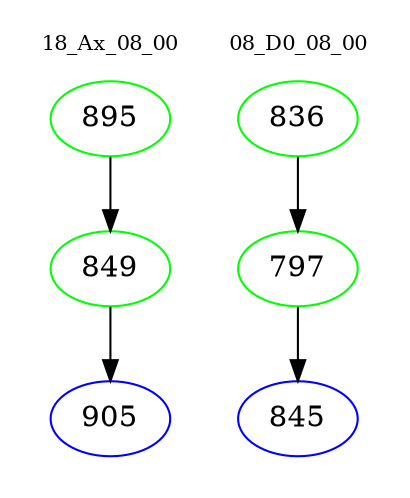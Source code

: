 digraph{
subgraph cluster_0 {
color = white
label = "18_Ax_08_00";
fontsize=10;
T0_895 [label="895", color="green"]
T0_895 -> T0_849 [color="black"]
T0_849 [label="849", color="green"]
T0_849 -> T0_905 [color="black"]
T0_905 [label="905", color="blue"]
}
subgraph cluster_1 {
color = white
label = "08_D0_08_00";
fontsize=10;
T1_836 [label="836", color="green"]
T1_836 -> T1_797 [color="black"]
T1_797 [label="797", color="green"]
T1_797 -> T1_845 [color="black"]
T1_845 [label="845", color="blue"]
}
}
